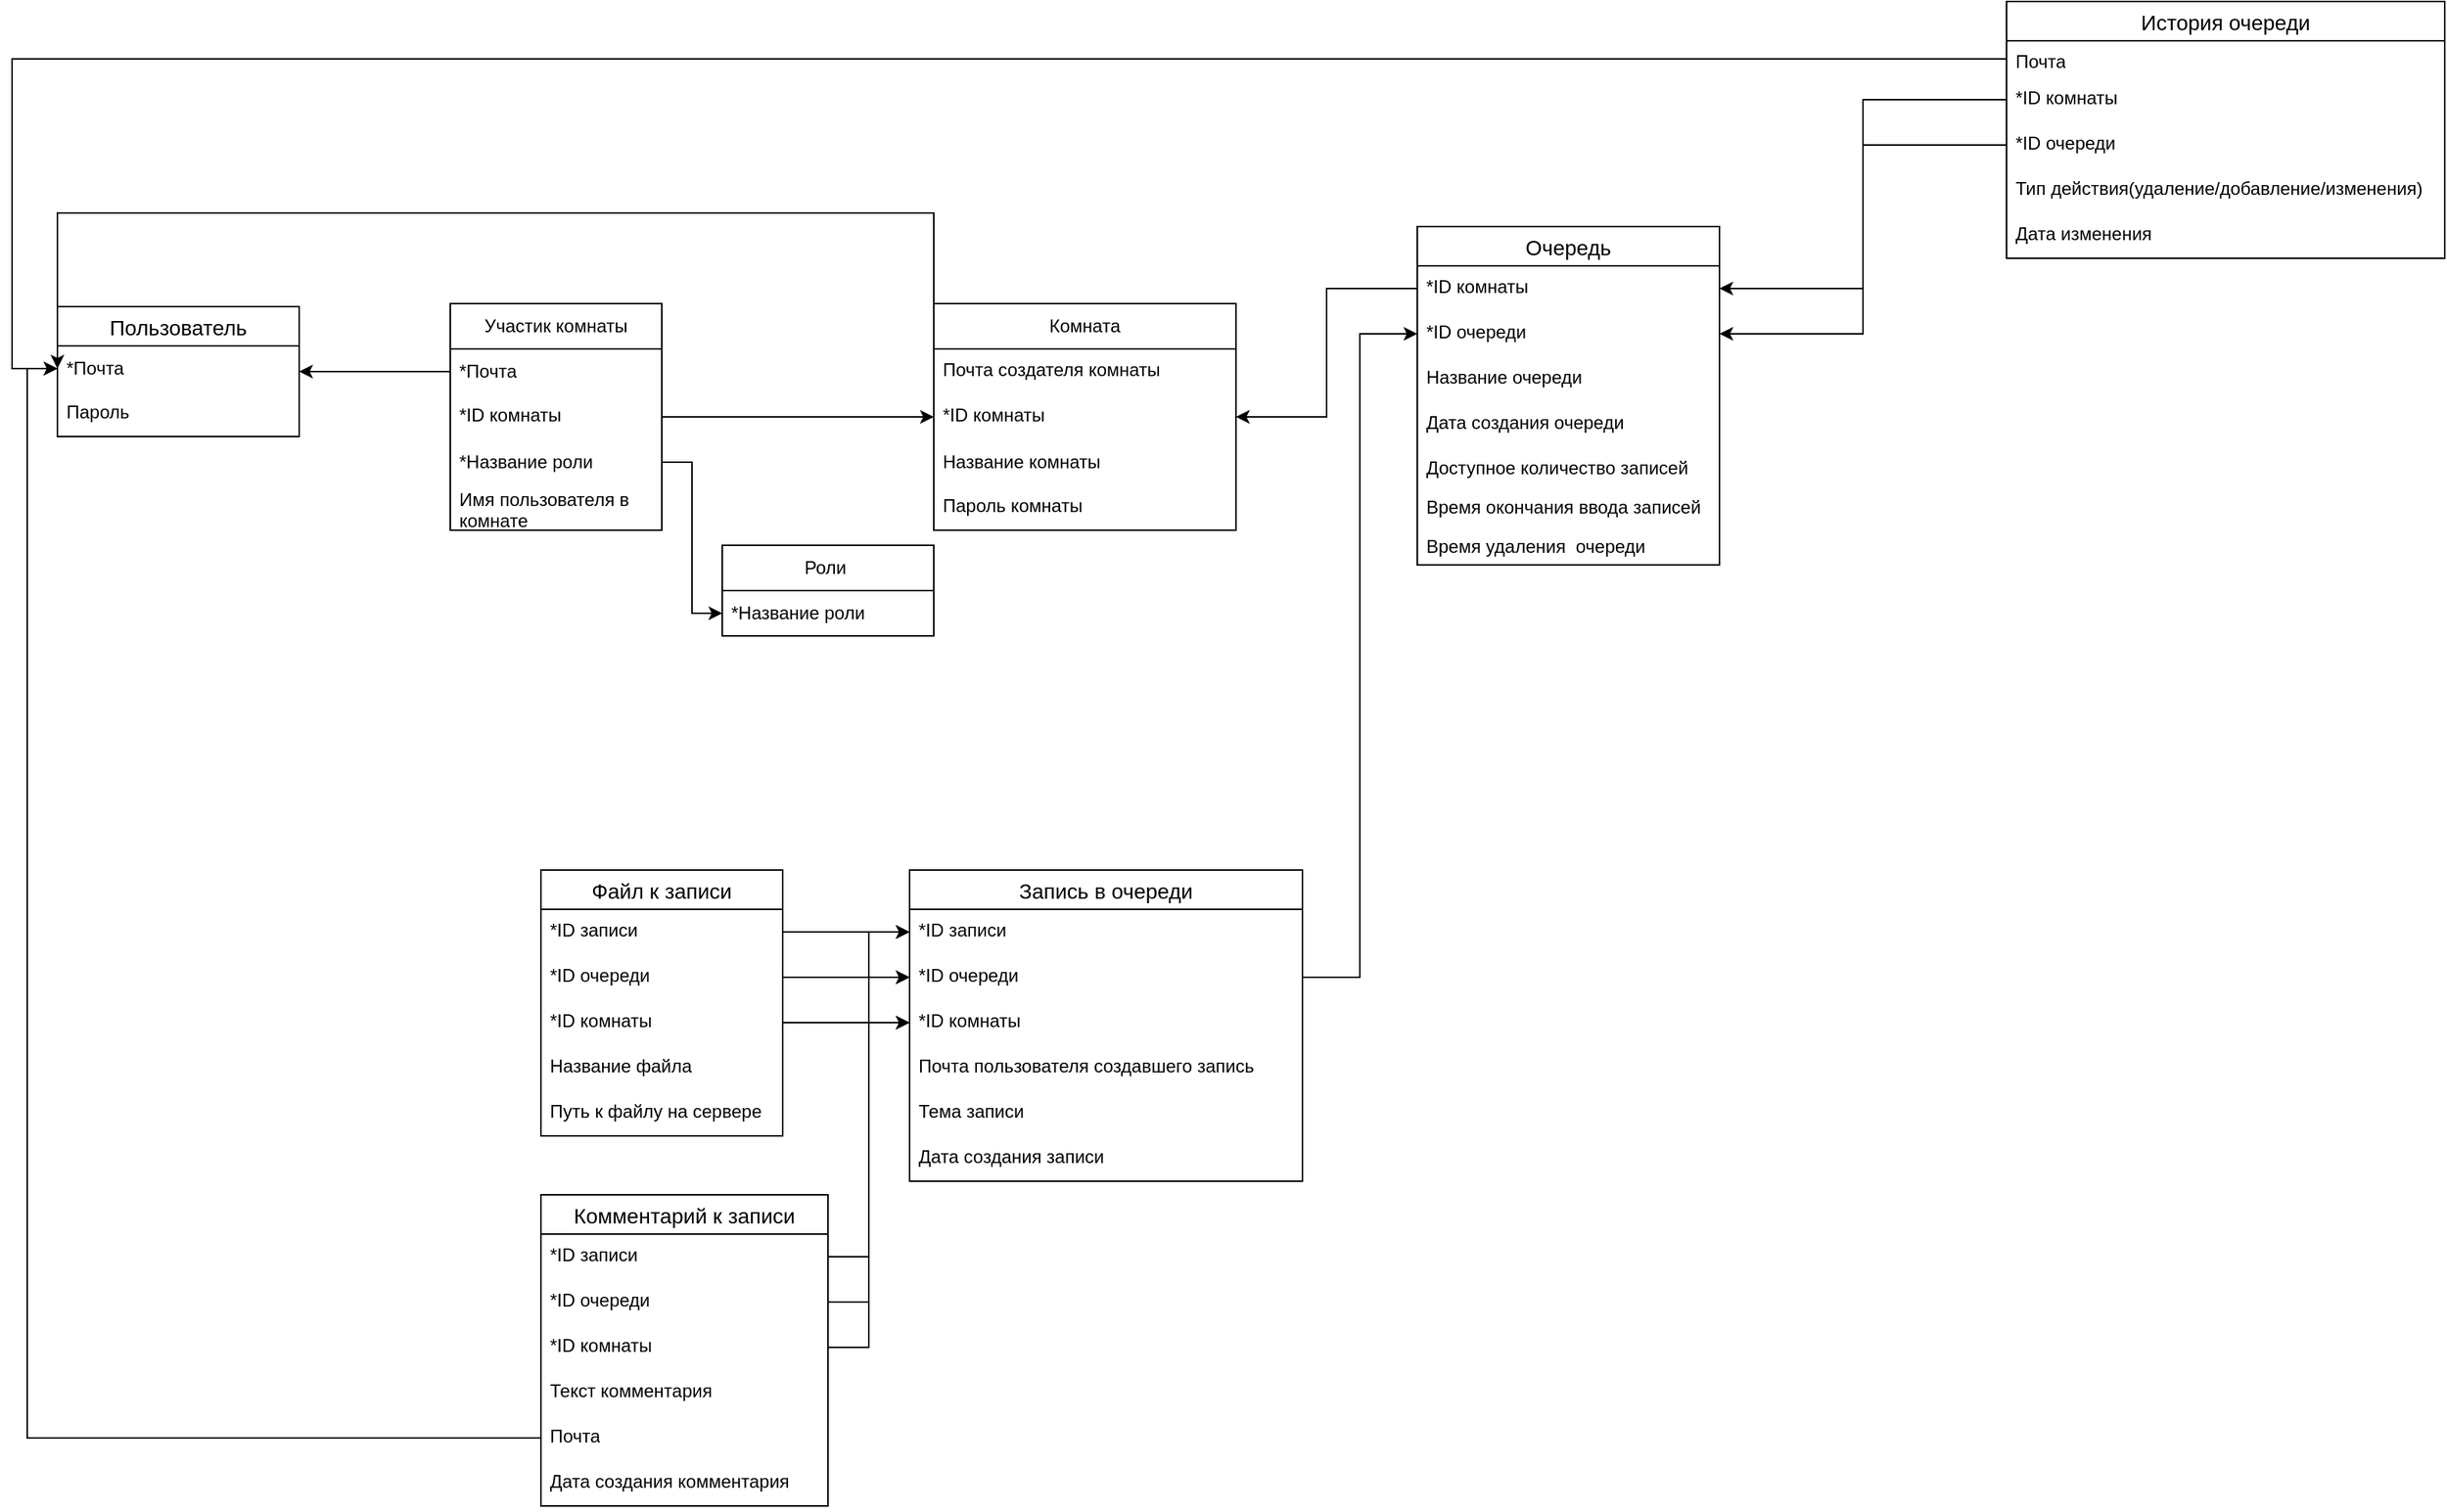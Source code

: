<mxfile version="24.8.4" pages="2">
  <diagram name="Страница — 1" id="n4pem9Fj-V8cMaz-PiU8">
    <mxGraphModel dx="1590" dy="1900" grid="1" gridSize="10" guides="1" tooltips="1" connect="1" arrows="1" fold="1" page="1" pageScale="1" pageWidth="827" pageHeight="1169" math="0" shadow="0">
      <root>
        <mxCell id="0" />
        <mxCell id="1" parent="0" />
        <mxCell id="FsDgVOt-ivhEn9K45JkS-1" value="Пользователь" style="swimlane;fontStyle=0;childLayout=stackLayout;horizontal=1;startSize=26;horizontalStack=0;resizeParent=1;resizeParentMax=0;resizeLast=0;collapsible=1;marginBottom=0;align=center;fontSize=14;" vertex="1" parent="1">
          <mxGeometry x="50" y="52" width="160" height="86" as="geometry" />
        </mxCell>
        <mxCell id="FsDgVOt-ivhEn9K45JkS-2" value="*Почта" style="text;strokeColor=none;fillColor=none;align=left;verticalAlign=middle;spacingLeft=4;spacingRight=4;overflow=hidden;points=[[0,0.5],[1,0.5]];portConstraint=eastwest;rotatable=0;whiteSpace=wrap;html=1;" vertex="1" parent="FsDgVOt-ivhEn9K45JkS-1">
          <mxGeometry y="26" width="160" height="30" as="geometry" />
        </mxCell>
        <mxCell id="FsDgVOt-ivhEn9K45JkS-3" value="Пароль" style="text;strokeColor=none;fillColor=none;spacingLeft=4;spacingRight=4;overflow=hidden;rotatable=0;points=[[0,0.5],[1,0.5]];portConstraint=eastwest;fontSize=12;whiteSpace=wrap;html=1;" vertex="1" parent="FsDgVOt-ivhEn9K45JkS-1">
          <mxGeometry y="56" width="160" height="30" as="geometry" />
        </mxCell>
        <mxCell id="FsDgVOt-ivhEn9K45JkS-4" style="edgeStyle=orthogonalEdgeStyle;rounded=0;orthogonalLoop=1;jettySize=auto;html=1;" edge="1" parent="1" source="FsDgVOt-ivhEn9K45JkS-6" target="FsDgVOt-ivhEn9K45JkS-44">
          <mxGeometry relative="1" as="geometry" />
        </mxCell>
        <mxCell id="FsDgVOt-ivhEn9K45JkS-5" value="Очередь" style="swimlane;fontStyle=0;childLayout=stackLayout;horizontal=1;startSize=26;horizontalStack=0;resizeParent=1;resizeParentMax=0;resizeLast=0;collapsible=1;marginBottom=0;align=center;fontSize=14;" vertex="1" parent="1">
          <mxGeometry x="950" y="-1" width="200" height="224" as="geometry" />
        </mxCell>
        <mxCell id="FsDgVOt-ivhEn9K45JkS-6" value="*ID комнаты" style="text;strokeColor=none;fillColor=none;spacingLeft=4;spacingRight=4;overflow=hidden;rotatable=0;points=[[0,0.5],[1,0.5]];portConstraint=eastwest;fontSize=12;whiteSpace=wrap;html=1;" vertex="1" parent="FsDgVOt-ivhEn9K45JkS-5">
          <mxGeometry y="26" width="200" height="30" as="geometry" />
        </mxCell>
        <mxCell id="FsDgVOt-ivhEn9K45JkS-7" value="*ID очереди" style="text;strokeColor=none;fillColor=none;spacingLeft=4;spacingRight=4;overflow=hidden;rotatable=0;points=[[0,0.5],[1,0.5]];portConstraint=eastwest;fontSize=12;whiteSpace=wrap;html=1;" vertex="1" parent="FsDgVOt-ivhEn9K45JkS-5">
          <mxGeometry y="56" width="200" height="30" as="geometry" />
        </mxCell>
        <mxCell id="FsDgVOt-ivhEn9K45JkS-8" value="Название очереди" style="text;strokeColor=none;fillColor=none;spacingLeft=4;spacingRight=4;overflow=hidden;rotatable=0;points=[[0,0.5],[1,0.5]];portConstraint=eastwest;fontSize=12;whiteSpace=wrap;html=1;" vertex="1" parent="FsDgVOt-ivhEn9K45JkS-5">
          <mxGeometry y="86" width="200" height="30" as="geometry" />
        </mxCell>
        <mxCell id="FsDgVOt-ivhEn9K45JkS-9" value="Дата создания очереди" style="text;strokeColor=none;fillColor=none;spacingLeft=4;spacingRight=4;overflow=hidden;rotatable=0;points=[[0,0.5],[1,0.5]];portConstraint=eastwest;fontSize=12;whiteSpace=wrap;html=1;" vertex="1" parent="FsDgVOt-ivhEn9K45JkS-5">
          <mxGeometry y="116" width="200" height="30" as="geometry" />
        </mxCell>
        <mxCell id="FsDgVOt-ivhEn9K45JkS-10" value="Доступное количество записей" style="text;strokeColor=none;fillColor=none;spacingLeft=4;spacingRight=4;overflow=hidden;rotatable=0;points=[[0,0.5],[1,0.5]];portConstraint=eastwest;fontSize=12;whiteSpace=wrap;html=1;" vertex="1" parent="FsDgVOt-ivhEn9K45JkS-5">
          <mxGeometry y="146" width="200" height="26" as="geometry" />
        </mxCell>
        <mxCell id="FsDgVOt-ivhEn9K45JkS-11" value="Время окончания ввода записей" style="text;strokeColor=none;fillColor=none;spacingLeft=4;spacingRight=4;overflow=hidden;rotatable=0;points=[[0,0.5],[1,0.5]];portConstraint=eastwest;fontSize=12;whiteSpace=wrap;html=1;" vertex="1" parent="FsDgVOt-ivhEn9K45JkS-5">
          <mxGeometry y="172" width="200" height="26" as="geometry" />
        </mxCell>
        <mxCell id="FsDgVOt-ivhEn9K45JkS-12" value="Время удаления&amp;nbsp; очереди" style="text;strokeColor=none;fillColor=none;spacingLeft=4;spacingRight=4;overflow=hidden;rotatable=0;points=[[0,0.5],[1,0.5]];portConstraint=eastwest;fontSize=12;whiteSpace=wrap;html=1;" vertex="1" parent="FsDgVOt-ivhEn9K45JkS-5">
          <mxGeometry y="198" width="200" height="26" as="geometry" />
        </mxCell>
        <mxCell id="FsDgVOt-ivhEn9K45JkS-13" value="Запись в очереди" style="swimlane;fontStyle=0;childLayout=stackLayout;horizontal=1;startSize=26;horizontalStack=0;resizeParent=1;resizeParentMax=0;resizeLast=0;collapsible=1;marginBottom=0;align=center;fontSize=14;" vertex="1" parent="1">
          <mxGeometry x="614" y="425" width="260" height="206" as="geometry" />
        </mxCell>
        <mxCell id="FsDgVOt-ivhEn9K45JkS-14" value="*ID записи" style="text;strokeColor=none;fillColor=none;spacingLeft=4;spacingRight=4;overflow=hidden;rotatable=0;points=[[0,0.5],[1,0.5]];portConstraint=eastwest;fontSize=12;whiteSpace=wrap;html=1;" vertex="1" parent="FsDgVOt-ivhEn9K45JkS-13">
          <mxGeometry y="26" width="260" height="30" as="geometry" />
        </mxCell>
        <mxCell id="FsDgVOt-ivhEn9K45JkS-15" value="*ID очереди" style="text;strokeColor=none;fillColor=none;spacingLeft=4;spacingRight=4;overflow=hidden;rotatable=0;points=[[0,0.5],[1,0.5]];portConstraint=eastwest;fontSize=12;whiteSpace=wrap;html=1;" vertex="1" parent="FsDgVOt-ivhEn9K45JkS-13">
          <mxGeometry y="56" width="260" height="30" as="geometry" />
        </mxCell>
        <mxCell id="FsDgVOt-ivhEn9K45JkS-16" value="*ID комнаты" style="text;strokeColor=none;fillColor=none;spacingLeft=4;spacingRight=4;overflow=hidden;rotatable=0;points=[[0,0.5],[1,0.5]];portConstraint=eastwest;fontSize=12;whiteSpace=wrap;html=1;" vertex="1" parent="FsDgVOt-ivhEn9K45JkS-13">
          <mxGeometry y="86" width="260" height="30" as="geometry" />
        </mxCell>
        <mxCell id="FsDgVOt-ivhEn9K45JkS-17" value="Почта пользователя создавшего запись" style="text;strokeColor=none;fillColor=none;spacingLeft=4;spacingRight=4;overflow=hidden;rotatable=0;points=[[0,0.5],[1,0.5]];portConstraint=eastwest;fontSize=12;whiteSpace=wrap;html=1;" vertex="1" parent="FsDgVOt-ivhEn9K45JkS-13">
          <mxGeometry y="116" width="260" height="30" as="geometry" />
        </mxCell>
        <mxCell id="FsDgVOt-ivhEn9K45JkS-18" value="Тема записи" style="text;strokeColor=none;fillColor=none;spacingLeft=4;spacingRight=4;overflow=hidden;rotatable=0;points=[[0,0.5],[1,0.5]];portConstraint=eastwest;fontSize=12;whiteSpace=wrap;html=1;" vertex="1" parent="FsDgVOt-ivhEn9K45JkS-13">
          <mxGeometry y="146" width="260" height="30" as="geometry" />
        </mxCell>
        <mxCell id="FsDgVOt-ivhEn9K45JkS-19" value="Дата создания записи" style="text;strokeColor=none;fillColor=none;spacingLeft=4;spacingRight=4;overflow=hidden;rotatable=0;points=[[0,0.5],[1,0.5]];portConstraint=eastwest;fontSize=12;whiteSpace=wrap;html=1;" vertex="1" parent="FsDgVOt-ivhEn9K45JkS-13">
          <mxGeometry y="176" width="260" height="30" as="geometry" />
        </mxCell>
        <mxCell id="FsDgVOt-ivhEn9K45JkS-20" style="edgeStyle=orthogonalEdgeStyle;rounded=0;orthogonalLoop=1;jettySize=auto;html=1;entryX=0;entryY=0.5;entryDx=0;entryDy=0;" edge="1" parent="1" source="FsDgVOt-ivhEn9K45JkS-23" target="FsDgVOt-ivhEn9K45JkS-14">
          <mxGeometry relative="1" as="geometry" />
        </mxCell>
        <mxCell id="FsDgVOt-ivhEn9K45JkS-21" style="edgeStyle=orthogonalEdgeStyle;rounded=0;orthogonalLoop=1;jettySize=auto;html=1;entryX=0;entryY=0.5;entryDx=0;entryDy=0;" edge="1" parent="1" source="FsDgVOt-ivhEn9K45JkS-27" target="FsDgVOt-ivhEn9K45JkS-2">
          <mxGeometry relative="1" as="geometry" />
        </mxCell>
        <mxCell id="FsDgVOt-ivhEn9K45JkS-22" value="Комментарий к записи" style="swimlane;fontStyle=0;childLayout=stackLayout;horizontal=1;startSize=26;horizontalStack=0;resizeParent=1;resizeParentMax=0;resizeLast=0;collapsible=1;marginBottom=0;align=center;fontSize=14;" vertex="1" parent="1">
          <mxGeometry x="370" y="640" width="190" height="206" as="geometry" />
        </mxCell>
        <mxCell id="FsDgVOt-ivhEn9K45JkS-23" value="*ID записи" style="text;strokeColor=none;fillColor=none;spacingLeft=4;spacingRight=4;overflow=hidden;rotatable=0;points=[[0,0.5],[1,0.5]];portConstraint=eastwest;fontSize=12;whiteSpace=wrap;html=1;" vertex="1" parent="FsDgVOt-ivhEn9K45JkS-22">
          <mxGeometry y="26" width="190" height="30" as="geometry" />
        </mxCell>
        <mxCell id="FsDgVOt-ivhEn9K45JkS-24" value="*ID очереди" style="text;strokeColor=none;fillColor=none;spacingLeft=4;spacingRight=4;overflow=hidden;rotatable=0;points=[[0,0.5],[1,0.5]];portConstraint=eastwest;fontSize=12;whiteSpace=wrap;html=1;" vertex="1" parent="FsDgVOt-ivhEn9K45JkS-22">
          <mxGeometry y="56" width="190" height="30" as="geometry" />
        </mxCell>
        <mxCell id="FsDgVOt-ivhEn9K45JkS-25" value="*ID комнаты" style="text;strokeColor=none;fillColor=none;spacingLeft=4;spacingRight=4;overflow=hidden;rotatable=0;points=[[0,0.5],[1,0.5]];portConstraint=eastwest;fontSize=12;whiteSpace=wrap;html=1;" vertex="1" parent="FsDgVOt-ivhEn9K45JkS-22">
          <mxGeometry y="86" width="190" height="30" as="geometry" />
        </mxCell>
        <mxCell id="FsDgVOt-ivhEn9K45JkS-26" value="Текст комментария" style="text;strokeColor=none;fillColor=none;spacingLeft=4;spacingRight=4;overflow=hidden;rotatable=0;points=[[0,0.5],[1,0.5]];portConstraint=eastwest;fontSize=12;whiteSpace=wrap;html=1;" vertex="1" parent="FsDgVOt-ivhEn9K45JkS-22">
          <mxGeometry y="116" width="190" height="30" as="geometry" />
        </mxCell>
        <mxCell id="FsDgVOt-ivhEn9K45JkS-27" value="Почта" style="text;strokeColor=none;fillColor=none;spacingLeft=4;spacingRight=4;overflow=hidden;rotatable=0;points=[[0,0.5],[1,0.5]];portConstraint=eastwest;fontSize=12;whiteSpace=wrap;html=1;" vertex="1" parent="FsDgVOt-ivhEn9K45JkS-22">
          <mxGeometry y="146" width="190" height="30" as="geometry" />
        </mxCell>
        <mxCell id="FsDgVOt-ivhEn9K45JkS-28" value="Дата создания комментария" style="text;strokeColor=none;fillColor=none;spacingLeft=4;spacingRight=4;overflow=hidden;rotatable=0;points=[[0,0.5],[1,0.5]];portConstraint=eastwest;fontSize=12;whiteSpace=wrap;html=1;" vertex="1" parent="FsDgVOt-ivhEn9K45JkS-22">
          <mxGeometry y="176" width="190" height="30" as="geometry" />
        </mxCell>
        <mxCell id="FsDgVOt-ivhEn9K45JkS-29" style="edgeStyle=orthogonalEdgeStyle;rounded=0;orthogonalLoop=1;jettySize=auto;html=1;" edge="1" parent="1" source="FsDgVOt-ivhEn9K45JkS-31" target="FsDgVOt-ivhEn9K45JkS-14">
          <mxGeometry relative="1" as="geometry" />
        </mxCell>
        <mxCell id="FsDgVOt-ivhEn9K45JkS-30" value="Файл к записи" style="swimlane;fontStyle=0;childLayout=stackLayout;horizontal=1;startSize=26;horizontalStack=0;resizeParent=1;resizeParentMax=0;resizeLast=0;collapsible=1;marginBottom=0;align=center;fontSize=14;" vertex="1" parent="1">
          <mxGeometry x="370" y="425" width="160" height="176" as="geometry" />
        </mxCell>
        <mxCell id="FsDgVOt-ivhEn9K45JkS-31" value="*ID записи" style="text;strokeColor=none;fillColor=none;spacingLeft=4;spacingRight=4;overflow=hidden;rotatable=0;points=[[0,0.5],[1,0.5]];portConstraint=eastwest;fontSize=12;whiteSpace=wrap;html=1;" vertex="1" parent="FsDgVOt-ivhEn9K45JkS-30">
          <mxGeometry y="26" width="160" height="30" as="geometry" />
        </mxCell>
        <mxCell id="FsDgVOt-ivhEn9K45JkS-32" value="*ID очереди" style="text;strokeColor=none;fillColor=none;spacingLeft=4;spacingRight=4;overflow=hidden;rotatable=0;points=[[0,0.5],[1,0.5]];portConstraint=eastwest;fontSize=12;whiteSpace=wrap;html=1;" vertex="1" parent="FsDgVOt-ivhEn9K45JkS-30">
          <mxGeometry y="56" width="160" height="30" as="geometry" />
        </mxCell>
        <mxCell id="FsDgVOt-ivhEn9K45JkS-33" value="*ID комнаты" style="text;strokeColor=none;fillColor=none;spacingLeft=4;spacingRight=4;overflow=hidden;rotatable=0;points=[[0,0.5],[1,0.5]];portConstraint=eastwest;fontSize=12;whiteSpace=wrap;html=1;" vertex="1" parent="FsDgVOt-ivhEn9K45JkS-30">
          <mxGeometry y="86" width="160" height="30" as="geometry" />
        </mxCell>
        <mxCell id="FsDgVOt-ivhEn9K45JkS-34" value="Название файла" style="text;strokeColor=none;fillColor=none;spacingLeft=4;spacingRight=4;overflow=hidden;rotatable=0;points=[[0,0.5],[1,0.5]];portConstraint=eastwest;fontSize=12;whiteSpace=wrap;html=1;" vertex="1" parent="FsDgVOt-ivhEn9K45JkS-30">
          <mxGeometry y="116" width="160" height="30" as="geometry" />
        </mxCell>
        <mxCell id="FsDgVOt-ivhEn9K45JkS-35" value="Путь к файлу на сервере" style="text;strokeColor=none;fillColor=none;spacingLeft=4;spacingRight=4;overflow=hidden;rotatable=0;points=[[0,0.5],[1,0.5]];portConstraint=eastwest;fontSize=12;whiteSpace=wrap;html=1;" vertex="1" parent="FsDgVOt-ivhEn9K45JkS-30">
          <mxGeometry y="146" width="160" height="30" as="geometry" />
        </mxCell>
        <mxCell id="FsDgVOt-ivhEn9K45JkS-36" style="edgeStyle=orthogonalEdgeStyle;rounded=0;orthogonalLoop=1;jettySize=auto;html=1;" edge="1" parent="1" source="FsDgVOt-ivhEn9K45JkS-41" target="FsDgVOt-ivhEn9K45JkS-7">
          <mxGeometry relative="1" as="geometry" />
        </mxCell>
        <mxCell id="FsDgVOt-ivhEn9K45JkS-37" style="edgeStyle=elbowEdgeStyle;rounded=0;orthogonalLoop=1;jettySize=auto;html=1;entryX=0;entryY=0.5;entryDx=0;entryDy=0;" edge="1" parent="1" source="FsDgVOt-ivhEn9K45JkS-39" target="FsDgVOt-ivhEn9K45JkS-2">
          <mxGeometry relative="1" as="geometry">
            <mxPoint x="1050" y="-130" as="sourcePoint" />
            <mxPoint x="30" y="80" as="targetPoint" />
            <Array as="points">
              <mxPoint x="20" y="-20" />
            </Array>
          </mxGeometry>
        </mxCell>
        <mxCell id="FsDgVOt-ivhEn9K45JkS-38" value="История очереди" style="swimlane;fontStyle=0;childLayout=stackLayout;horizontal=1;startSize=26;horizontalStack=0;resizeParent=1;resizeParentMax=0;resizeLast=0;collapsible=1;marginBottom=0;align=center;fontSize=14;" vertex="1" parent="1">
          <mxGeometry x="1340" y="-150" width="290" height="170" as="geometry" />
        </mxCell>
        <mxCell id="FsDgVOt-ivhEn9K45JkS-39" value="Почта" style="text;strokeColor=none;fillColor=none;spacingLeft=4;spacingRight=4;overflow=hidden;rotatable=0;points=[[0,0.5],[1,0.5]];portConstraint=eastwest;fontSize=12;whiteSpace=wrap;html=1;" vertex="1" parent="FsDgVOt-ivhEn9K45JkS-38">
          <mxGeometry y="26" width="290" height="24" as="geometry" />
        </mxCell>
        <mxCell id="FsDgVOt-ivhEn9K45JkS-40" value="*ID комнаты" style="text;strokeColor=none;fillColor=none;spacingLeft=4;spacingRight=4;overflow=hidden;rotatable=0;points=[[0,0.5],[1,0.5]];portConstraint=eastwest;fontSize=12;whiteSpace=wrap;html=1;" vertex="1" parent="FsDgVOt-ivhEn9K45JkS-38">
          <mxGeometry y="50" width="290" height="30" as="geometry" />
        </mxCell>
        <mxCell id="FsDgVOt-ivhEn9K45JkS-41" value="*ID очереди" style="text;strokeColor=none;fillColor=none;spacingLeft=4;spacingRight=4;overflow=hidden;rotatable=0;points=[[0,0.5],[1,0.5]];portConstraint=eastwest;fontSize=12;whiteSpace=wrap;html=1;" vertex="1" parent="FsDgVOt-ivhEn9K45JkS-38">
          <mxGeometry y="80" width="290" height="30" as="geometry" />
        </mxCell>
        <mxCell id="FsDgVOt-ivhEn9K45JkS-42" value="Тип действия(удаление/добавление/изменения)" style="text;strokeColor=none;fillColor=none;spacingLeft=4;spacingRight=4;overflow=hidden;rotatable=0;points=[[0,0.5],[1,0.5]];portConstraint=eastwest;fontSize=12;whiteSpace=wrap;html=1;" vertex="1" parent="FsDgVOt-ivhEn9K45JkS-38">
          <mxGeometry y="110" width="290" height="30" as="geometry" />
        </mxCell>
        <mxCell id="FsDgVOt-ivhEn9K45JkS-43" value="Дата изменения" style="text;strokeColor=none;fillColor=none;spacingLeft=4;spacingRight=4;overflow=hidden;rotatable=0;points=[[0,0.5],[1,0.5]];portConstraint=eastwest;fontSize=12;whiteSpace=wrap;html=1;" vertex="1" parent="FsDgVOt-ivhEn9K45JkS-38">
          <mxGeometry y="140" width="290" height="30" as="geometry" />
        </mxCell>
        <mxCell id="FsDgVOt-ivhEn9K45JkS-44" value="Комната" style="swimlane;fontStyle=0;childLayout=stackLayout;horizontal=1;startSize=30;horizontalStack=0;resizeParent=1;resizeParentMax=0;resizeLast=0;collapsible=1;marginBottom=0;whiteSpace=wrap;html=1;" vertex="1" parent="1">
          <mxGeometry x="630" y="50" width="200" height="150" as="geometry" />
        </mxCell>
        <mxCell id="FsDgVOt-ivhEn9K45JkS-45" value="Почта создателя комнаты" style="text;strokeColor=none;fillColor=none;spacingLeft=4;spacingRight=4;overflow=hidden;rotatable=0;points=[[0,0.5],[1,0.5]];portConstraint=eastwest;fontSize=12;whiteSpace=wrap;html=1;" vertex="1" parent="FsDgVOt-ivhEn9K45JkS-44">
          <mxGeometry y="30" width="200" height="30" as="geometry" />
        </mxCell>
        <mxCell id="FsDgVOt-ivhEn9K45JkS-46" value="*ID комнаты" style="text;strokeColor=none;fillColor=none;spacingLeft=4;spacingRight=4;overflow=hidden;rotatable=0;points=[[0,0.5],[1,0.5]];portConstraint=eastwest;fontSize=12;whiteSpace=wrap;html=1;" vertex="1" parent="FsDgVOt-ivhEn9K45JkS-44">
          <mxGeometry y="60" width="200" height="30" as="geometry" />
        </mxCell>
        <mxCell id="FsDgVOt-ivhEn9K45JkS-47" value="Название комнаты" style="text;strokeColor=none;fillColor=none;align=left;verticalAlign=middle;spacingLeft=4;spacingRight=4;overflow=hidden;points=[[0,0.5],[1,0.5]];portConstraint=eastwest;rotatable=0;whiteSpace=wrap;html=1;" vertex="1" parent="FsDgVOt-ivhEn9K45JkS-44">
          <mxGeometry y="90" width="200" height="30" as="geometry" />
        </mxCell>
        <mxCell id="FsDgVOt-ivhEn9K45JkS-48" value="Пароль комнаты" style="text;strokeColor=none;fillColor=none;spacingLeft=4;spacingRight=4;overflow=hidden;rotatable=0;points=[[0,0.5],[1,0.5]];portConstraint=eastwest;fontSize=12;whiteSpace=wrap;html=1;" vertex="1" parent="FsDgVOt-ivhEn9K45JkS-44">
          <mxGeometry y="120" width="200" height="30" as="geometry" />
        </mxCell>
        <mxCell id="FsDgVOt-ivhEn9K45JkS-49" value="Роли&amp;nbsp;" style="swimlane;fontStyle=0;childLayout=stackLayout;horizontal=1;startSize=30;horizontalStack=0;resizeParent=1;resizeParentMax=0;resizeLast=0;collapsible=1;marginBottom=0;whiteSpace=wrap;html=1;" vertex="1" parent="1">
          <mxGeometry x="490" y="210" width="140" height="60" as="geometry" />
        </mxCell>
        <mxCell id="FsDgVOt-ivhEn9K45JkS-50" value="*Название роли" style="text;strokeColor=none;fillColor=none;align=left;verticalAlign=middle;spacingLeft=4;spacingRight=4;overflow=hidden;points=[[0,0.5],[1,0.5]];portConstraint=eastwest;rotatable=0;whiteSpace=wrap;html=1;" vertex="1" parent="FsDgVOt-ivhEn9K45JkS-49">
          <mxGeometry y="30" width="140" height="30" as="geometry" />
        </mxCell>
        <mxCell id="FsDgVOt-ivhEn9K45JkS-51" style="edgeStyle=orthogonalEdgeStyle;rounded=0;orthogonalLoop=1;jettySize=auto;html=1;" edge="1" parent="1" source="FsDgVOt-ivhEn9K45JkS-53" target="FsDgVOt-ivhEn9K45JkS-1">
          <mxGeometry relative="1" as="geometry" />
        </mxCell>
        <mxCell id="FsDgVOt-ivhEn9K45JkS-52" value="Участик комнаты" style="swimlane;fontStyle=0;childLayout=stackLayout;horizontal=1;startSize=30;horizontalStack=0;resizeParent=1;resizeParentMax=0;resizeLast=0;collapsible=1;marginBottom=0;whiteSpace=wrap;html=1;" vertex="1" parent="1">
          <mxGeometry x="310" y="50" width="140" height="150" as="geometry" />
        </mxCell>
        <mxCell id="FsDgVOt-ivhEn9K45JkS-53" value="*Почта" style="text;strokeColor=none;fillColor=none;align=left;verticalAlign=middle;spacingLeft=4;spacingRight=4;overflow=hidden;points=[[0,0.5],[1,0.5]];portConstraint=eastwest;rotatable=0;whiteSpace=wrap;html=1;" vertex="1" parent="FsDgVOt-ivhEn9K45JkS-52">
          <mxGeometry y="30" width="140" height="30" as="geometry" />
        </mxCell>
        <mxCell id="FsDgVOt-ivhEn9K45JkS-54" value="*ID комнаты" style="text;strokeColor=none;fillColor=none;spacingLeft=4;spacingRight=4;overflow=hidden;rotatable=0;points=[[0,0.5],[1,0.5]];portConstraint=eastwest;fontSize=12;whiteSpace=wrap;html=1;" vertex="1" parent="FsDgVOt-ivhEn9K45JkS-52">
          <mxGeometry y="60" width="140" height="30" as="geometry" />
        </mxCell>
        <mxCell id="FsDgVOt-ivhEn9K45JkS-55" value="*Название роли" style="text;strokeColor=none;fillColor=none;align=left;verticalAlign=middle;spacingLeft=4;spacingRight=4;overflow=hidden;points=[[0,0.5],[1,0.5]];portConstraint=eastwest;rotatable=0;whiteSpace=wrap;html=1;" vertex="1" parent="FsDgVOt-ivhEn9K45JkS-52">
          <mxGeometry y="90" width="140" height="30" as="geometry" />
        </mxCell>
        <mxCell id="FsDgVOt-ivhEn9K45JkS-56" value="Имя пользователя в комнате" style="text;strokeColor=none;fillColor=none;align=left;verticalAlign=middle;spacingLeft=4;spacingRight=4;overflow=hidden;points=[[0,0.5],[1,0.5]];portConstraint=eastwest;rotatable=0;whiteSpace=wrap;html=1;" vertex="1" parent="FsDgVOt-ivhEn9K45JkS-52">
          <mxGeometry y="120" width="140" height="30" as="geometry" />
        </mxCell>
        <mxCell id="FsDgVOt-ivhEn9K45JkS-57" style="edgeStyle=orthogonalEdgeStyle;rounded=0;orthogonalLoop=1;jettySize=auto;html=1;exitX=1;exitY=0.5;exitDx=0;exitDy=0;entryX=0;entryY=0.75;entryDx=0;entryDy=0;" edge="1" parent="1" source="FsDgVOt-ivhEn9K45JkS-55" target="FsDgVOt-ivhEn9K45JkS-49">
          <mxGeometry relative="1" as="geometry" />
        </mxCell>
        <mxCell id="FsDgVOt-ivhEn9K45JkS-58" style="edgeStyle=orthogonalEdgeStyle;rounded=0;orthogonalLoop=1;jettySize=auto;html=1;exitX=1;exitY=0.5;exitDx=0;exitDy=0;" edge="1" parent="1" source="FsDgVOt-ivhEn9K45JkS-54" target="FsDgVOt-ivhEn9K45JkS-44">
          <mxGeometry relative="1" as="geometry" />
        </mxCell>
        <mxCell id="FsDgVOt-ivhEn9K45JkS-59" style="edgeStyle=orthogonalEdgeStyle;rounded=0;orthogonalLoop=1;jettySize=auto;html=1;entryX=0;entryY=0.5;entryDx=0;entryDy=0;" edge="1" parent="1" source="FsDgVOt-ivhEn9K45JkS-15" target="FsDgVOt-ivhEn9K45JkS-7">
          <mxGeometry relative="1" as="geometry" />
        </mxCell>
        <mxCell id="FsDgVOt-ivhEn9K45JkS-60" style="edgeStyle=elbowEdgeStyle;rounded=0;orthogonalLoop=1;jettySize=auto;elbow=vertical;html=1;entryX=0;entryY=0.5;entryDx=0;entryDy=0;exitX=0;exitY=0.5;exitDx=0;exitDy=0;" edge="1" parent="1" source="FsDgVOt-ivhEn9K45JkS-45" target="FsDgVOt-ivhEn9K45JkS-2">
          <mxGeometry relative="1" as="geometry">
            <Array as="points">
              <mxPoint x="330" y="-10" />
            </Array>
          </mxGeometry>
        </mxCell>
        <mxCell id="FsDgVOt-ivhEn9K45JkS-61" style="edgeStyle=elbowEdgeStyle;rounded=0;orthogonalLoop=1;jettySize=auto;html=1;entryX=0;entryY=0.5;entryDx=0;entryDy=0;" edge="1" parent="1" source="FsDgVOt-ivhEn9K45JkS-32" target="FsDgVOt-ivhEn9K45JkS-15">
          <mxGeometry relative="1" as="geometry" />
        </mxCell>
        <mxCell id="FsDgVOt-ivhEn9K45JkS-62" style="edgeStyle=elbowEdgeStyle;rounded=0;orthogonalLoop=1;jettySize=auto;html=1;entryX=0;entryY=0.5;entryDx=0;entryDy=0;" edge="1" parent="1" source="FsDgVOt-ivhEn9K45JkS-33" target="FsDgVOt-ivhEn9K45JkS-16">
          <mxGeometry relative="1" as="geometry" />
        </mxCell>
        <mxCell id="FsDgVOt-ivhEn9K45JkS-63" style="edgeStyle=elbowEdgeStyle;rounded=0;orthogonalLoop=1;jettySize=auto;html=1;entryX=0;entryY=0.5;entryDx=0;entryDy=0;" edge="1" parent="1" source="FsDgVOt-ivhEn9K45JkS-24" target="FsDgVOt-ivhEn9K45JkS-15">
          <mxGeometry relative="1" as="geometry" />
        </mxCell>
        <mxCell id="FsDgVOt-ivhEn9K45JkS-64" style="edgeStyle=elbowEdgeStyle;rounded=0;orthogonalLoop=1;jettySize=auto;html=1;entryX=0;entryY=0.5;entryDx=0;entryDy=0;" edge="1" parent="1" source="FsDgVOt-ivhEn9K45JkS-25" target="FsDgVOt-ivhEn9K45JkS-16">
          <mxGeometry relative="1" as="geometry" />
        </mxCell>
        <mxCell id="FsDgVOt-ivhEn9K45JkS-65" style="edgeStyle=elbowEdgeStyle;rounded=0;orthogonalLoop=1;jettySize=auto;html=1;entryX=1;entryY=0.5;entryDx=0;entryDy=0;" edge="1" parent="1" source="FsDgVOt-ivhEn9K45JkS-40" target="FsDgVOt-ivhEn9K45JkS-6">
          <mxGeometry relative="1" as="geometry" />
        </mxCell>
      </root>
    </mxGraphModel>
  </diagram>
  <diagram id="PoU8Qy2MgWxPK7O3W1MY" name="Страница — 2">
    <mxGraphModel dx="1590" dy="731" grid="1" gridSize="10" guides="1" tooltips="1" connect="1" arrows="1" fold="1" page="1" pageScale="1" pageWidth="827" pageHeight="1169" math="0" shadow="0">
      <root>
        <mxCell id="0" />
        <mxCell id="1" parent="0" />
      </root>
    </mxGraphModel>
  </diagram>
</mxfile>
